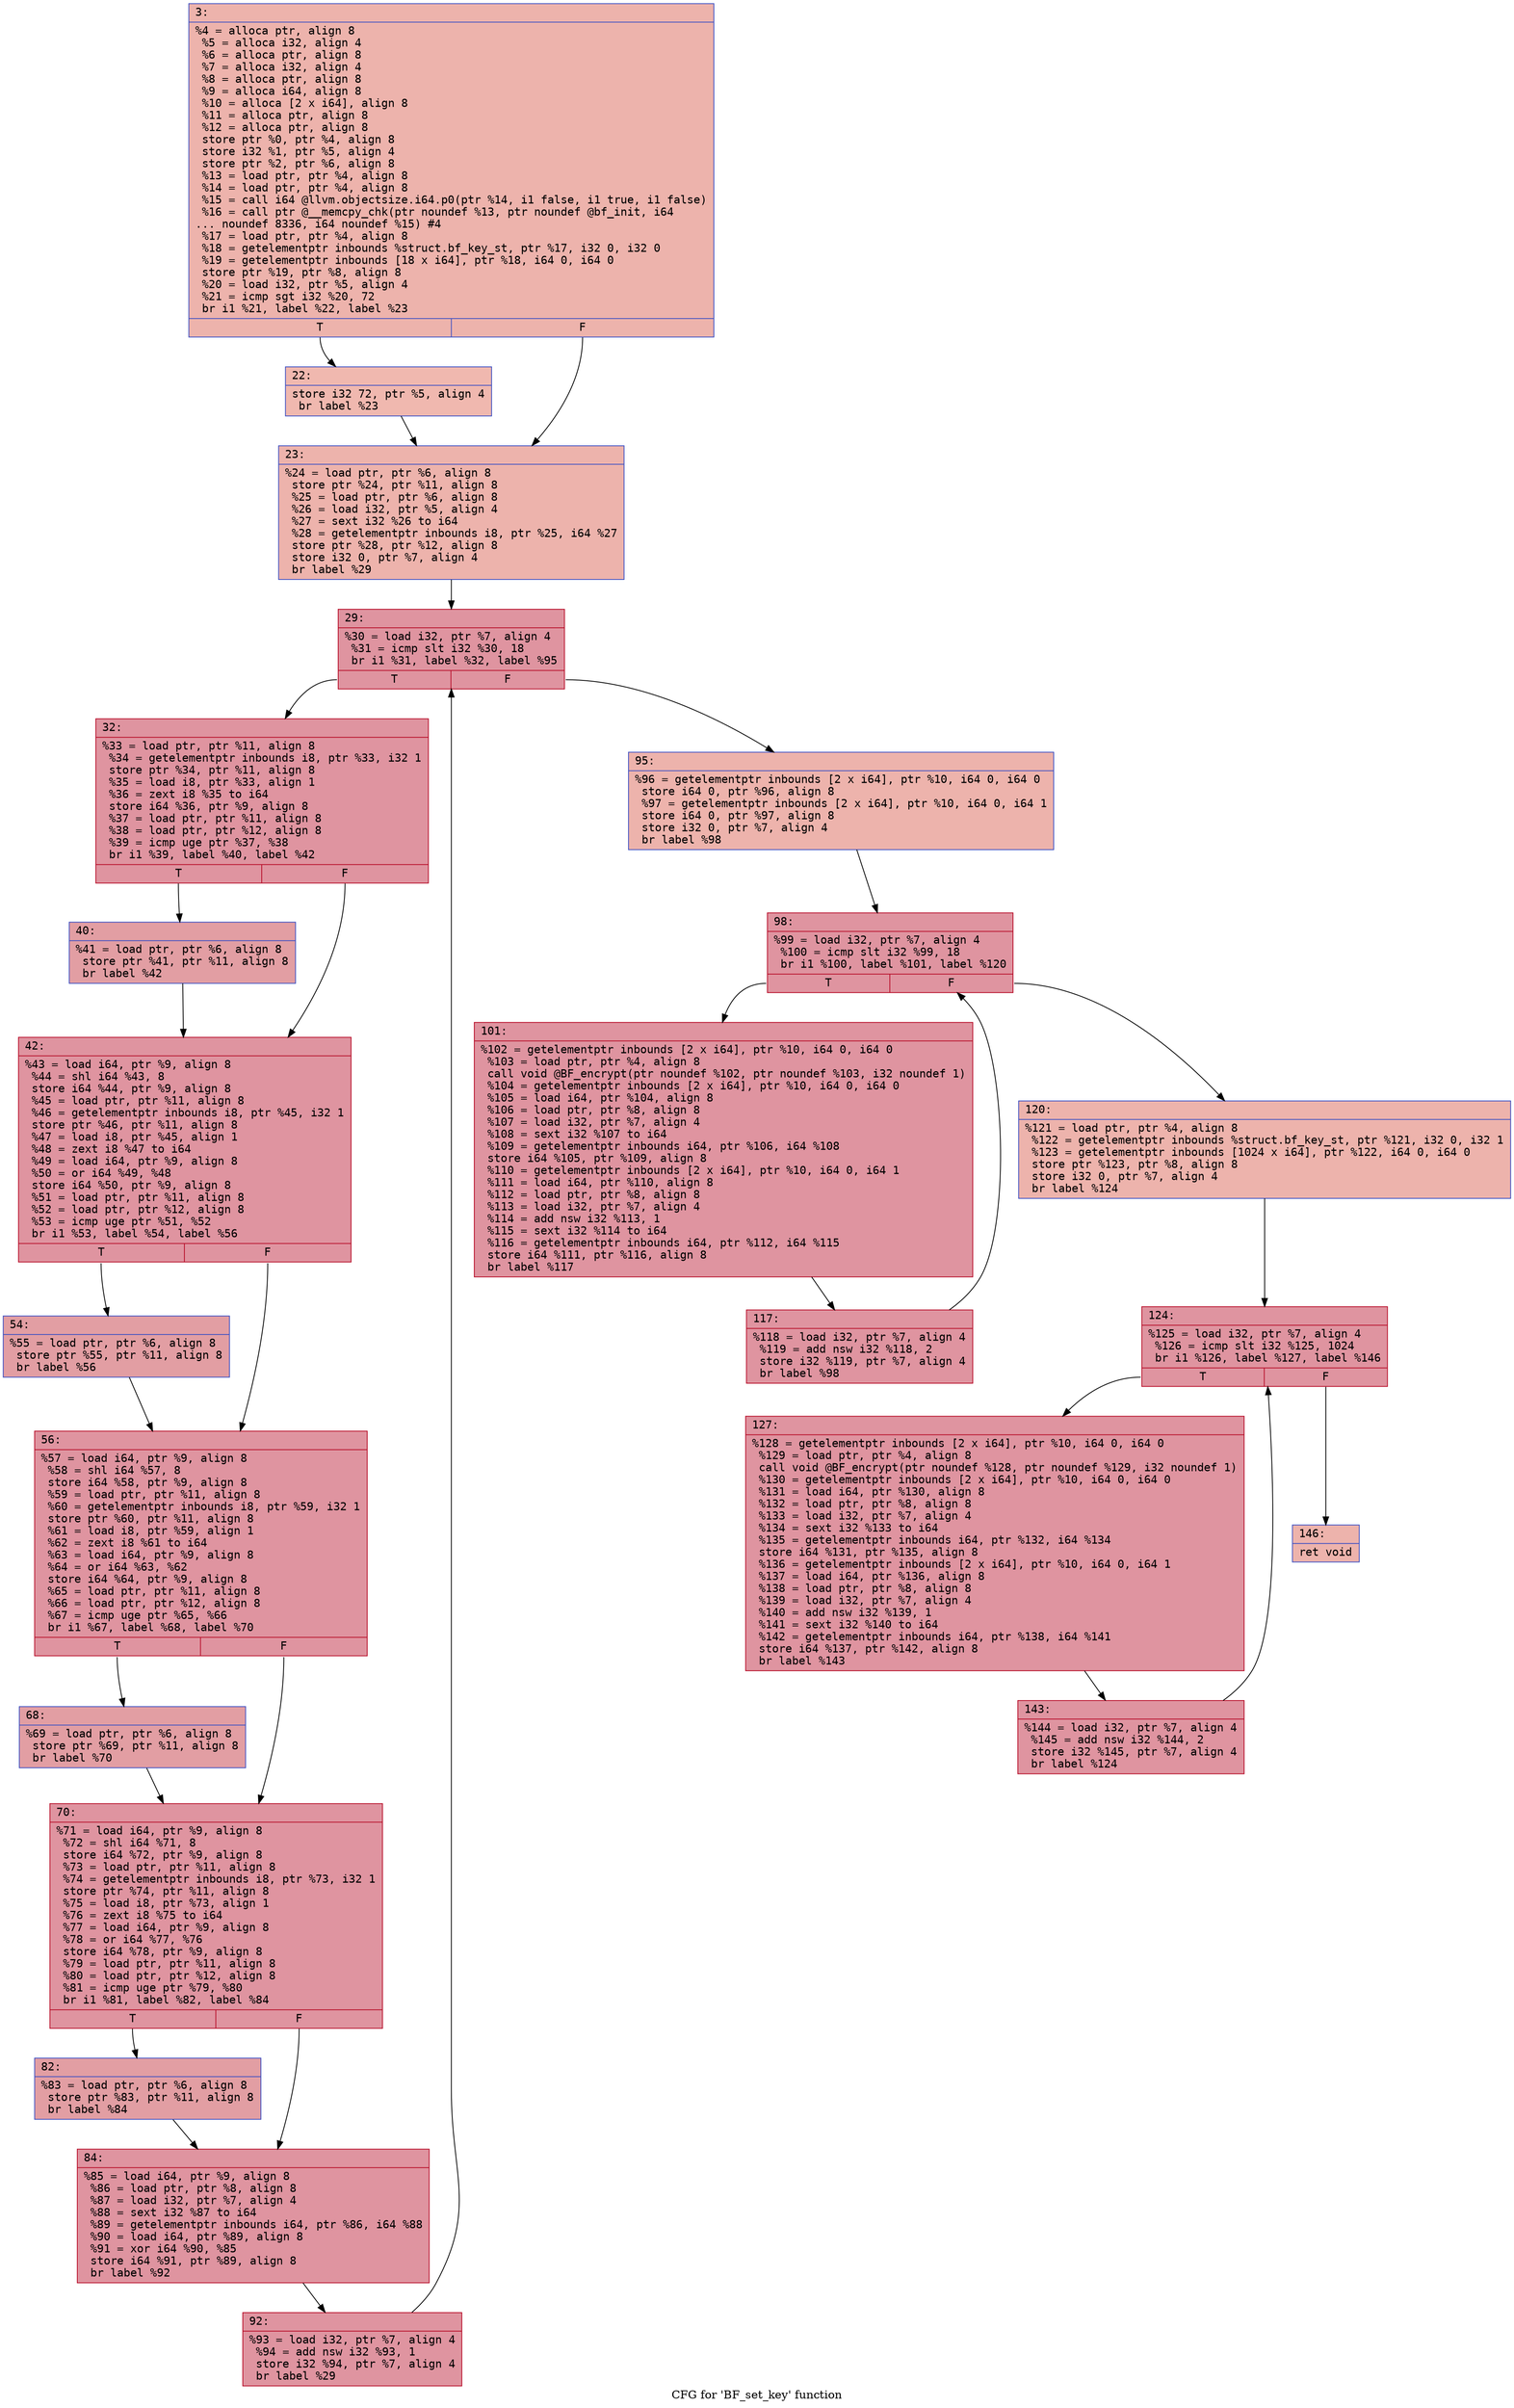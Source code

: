 digraph "CFG for 'BF_set_key' function" {
	label="CFG for 'BF_set_key' function";

	Node0x600003b25270 [shape=record,color="#3d50c3ff", style=filled, fillcolor="#d6524470" fontname="Courier",label="{3:\l|  %4 = alloca ptr, align 8\l  %5 = alloca i32, align 4\l  %6 = alloca ptr, align 8\l  %7 = alloca i32, align 4\l  %8 = alloca ptr, align 8\l  %9 = alloca i64, align 8\l  %10 = alloca [2 x i64], align 8\l  %11 = alloca ptr, align 8\l  %12 = alloca ptr, align 8\l  store ptr %0, ptr %4, align 8\l  store i32 %1, ptr %5, align 4\l  store ptr %2, ptr %6, align 8\l  %13 = load ptr, ptr %4, align 8\l  %14 = load ptr, ptr %4, align 8\l  %15 = call i64 @llvm.objectsize.i64.p0(ptr %14, i1 false, i1 true, i1 false)\l  %16 = call ptr @__memcpy_chk(ptr noundef %13, ptr noundef @bf_init, i64\l... noundef 8336, i64 noundef %15) #4\l  %17 = load ptr, ptr %4, align 8\l  %18 = getelementptr inbounds %struct.bf_key_st, ptr %17, i32 0, i32 0\l  %19 = getelementptr inbounds [18 x i64], ptr %18, i64 0, i64 0\l  store ptr %19, ptr %8, align 8\l  %20 = load i32, ptr %5, align 4\l  %21 = icmp sgt i32 %20, 72\l  br i1 %21, label %22, label %23\l|{<s0>T|<s1>F}}"];
	Node0x600003b25270:s0 -> Node0x600003b25310[tooltip="3 -> 22\nProbability 50.00%" ];
	Node0x600003b25270:s1 -> Node0x600003b25360[tooltip="3 -> 23\nProbability 50.00%" ];
	Node0x600003b25310 [shape=record,color="#3d50c3ff", style=filled, fillcolor="#dc5d4a70" fontname="Courier",label="{22:\l|  store i32 72, ptr %5, align 4\l  br label %23\l}"];
	Node0x600003b25310 -> Node0x600003b25360[tooltip="22 -> 23\nProbability 100.00%" ];
	Node0x600003b25360 [shape=record,color="#3d50c3ff", style=filled, fillcolor="#d6524470" fontname="Courier",label="{23:\l|  %24 = load ptr, ptr %6, align 8\l  store ptr %24, ptr %11, align 8\l  %25 = load ptr, ptr %6, align 8\l  %26 = load i32, ptr %5, align 4\l  %27 = sext i32 %26 to i64\l  %28 = getelementptr inbounds i8, ptr %25, i64 %27\l  store ptr %28, ptr %12, align 8\l  store i32 0, ptr %7, align 4\l  br label %29\l}"];
	Node0x600003b25360 -> Node0x600003b253b0[tooltip="23 -> 29\nProbability 100.00%" ];
	Node0x600003b253b0 [shape=record,color="#b70d28ff", style=filled, fillcolor="#b70d2870" fontname="Courier",label="{29:\l|  %30 = load i32, ptr %7, align 4\l  %31 = icmp slt i32 %30, 18\l  br i1 %31, label %32, label %95\l|{<s0>T|<s1>F}}"];
	Node0x600003b253b0:s0 -> Node0x600003b25400[tooltip="29 -> 32\nProbability 96.88%" ];
	Node0x600003b253b0:s1 -> Node0x600003b25720[tooltip="29 -> 95\nProbability 3.12%" ];
	Node0x600003b25400 [shape=record,color="#b70d28ff", style=filled, fillcolor="#b70d2870" fontname="Courier",label="{32:\l|  %33 = load ptr, ptr %11, align 8\l  %34 = getelementptr inbounds i8, ptr %33, i32 1\l  store ptr %34, ptr %11, align 8\l  %35 = load i8, ptr %33, align 1\l  %36 = zext i8 %35 to i64\l  store i64 %36, ptr %9, align 8\l  %37 = load ptr, ptr %11, align 8\l  %38 = load ptr, ptr %12, align 8\l  %39 = icmp uge ptr %37, %38\l  br i1 %39, label %40, label %42\l|{<s0>T|<s1>F}}"];
	Node0x600003b25400:s0 -> Node0x600003b25450[tooltip="32 -> 40\nProbability 50.00%" ];
	Node0x600003b25400:s1 -> Node0x600003b254a0[tooltip="32 -> 42\nProbability 50.00%" ];
	Node0x600003b25450 [shape=record,color="#3d50c3ff", style=filled, fillcolor="#be242e70" fontname="Courier",label="{40:\l|  %41 = load ptr, ptr %6, align 8\l  store ptr %41, ptr %11, align 8\l  br label %42\l}"];
	Node0x600003b25450 -> Node0x600003b254a0[tooltip="40 -> 42\nProbability 100.00%" ];
	Node0x600003b254a0 [shape=record,color="#b70d28ff", style=filled, fillcolor="#b70d2870" fontname="Courier",label="{42:\l|  %43 = load i64, ptr %9, align 8\l  %44 = shl i64 %43, 8\l  store i64 %44, ptr %9, align 8\l  %45 = load ptr, ptr %11, align 8\l  %46 = getelementptr inbounds i8, ptr %45, i32 1\l  store ptr %46, ptr %11, align 8\l  %47 = load i8, ptr %45, align 1\l  %48 = zext i8 %47 to i64\l  %49 = load i64, ptr %9, align 8\l  %50 = or i64 %49, %48\l  store i64 %50, ptr %9, align 8\l  %51 = load ptr, ptr %11, align 8\l  %52 = load ptr, ptr %12, align 8\l  %53 = icmp uge ptr %51, %52\l  br i1 %53, label %54, label %56\l|{<s0>T|<s1>F}}"];
	Node0x600003b254a0:s0 -> Node0x600003b254f0[tooltip="42 -> 54\nProbability 50.00%" ];
	Node0x600003b254a0:s1 -> Node0x600003b25540[tooltip="42 -> 56\nProbability 50.00%" ];
	Node0x600003b254f0 [shape=record,color="#3d50c3ff", style=filled, fillcolor="#be242e70" fontname="Courier",label="{54:\l|  %55 = load ptr, ptr %6, align 8\l  store ptr %55, ptr %11, align 8\l  br label %56\l}"];
	Node0x600003b254f0 -> Node0x600003b25540[tooltip="54 -> 56\nProbability 100.00%" ];
	Node0x600003b25540 [shape=record,color="#b70d28ff", style=filled, fillcolor="#b70d2870" fontname="Courier",label="{56:\l|  %57 = load i64, ptr %9, align 8\l  %58 = shl i64 %57, 8\l  store i64 %58, ptr %9, align 8\l  %59 = load ptr, ptr %11, align 8\l  %60 = getelementptr inbounds i8, ptr %59, i32 1\l  store ptr %60, ptr %11, align 8\l  %61 = load i8, ptr %59, align 1\l  %62 = zext i8 %61 to i64\l  %63 = load i64, ptr %9, align 8\l  %64 = or i64 %63, %62\l  store i64 %64, ptr %9, align 8\l  %65 = load ptr, ptr %11, align 8\l  %66 = load ptr, ptr %12, align 8\l  %67 = icmp uge ptr %65, %66\l  br i1 %67, label %68, label %70\l|{<s0>T|<s1>F}}"];
	Node0x600003b25540:s0 -> Node0x600003b25590[tooltip="56 -> 68\nProbability 50.00%" ];
	Node0x600003b25540:s1 -> Node0x600003b255e0[tooltip="56 -> 70\nProbability 50.00%" ];
	Node0x600003b25590 [shape=record,color="#3d50c3ff", style=filled, fillcolor="#be242e70" fontname="Courier",label="{68:\l|  %69 = load ptr, ptr %6, align 8\l  store ptr %69, ptr %11, align 8\l  br label %70\l}"];
	Node0x600003b25590 -> Node0x600003b255e0[tooltip="68 -> 70\nProbability 100.00%" ];
	Node0x600003b255e0 [shape=record,color="#b70d28ff", style=filled, fillcolor="#b70d2870" fontname="Courier",label="{70:\l|  %71 = load i64, ptr %9, align 8\l  %72 = shl i64 %71, 8\l  store i64 %72, ptr %9, align 8\l  %73 = load ptr, ptr %11, align 8\l  %74 = getelementptr inbounds i8, ptr %73, i32 1\l  store ptr %74, ptr %11, align 8\l  %75 = load i8, ptr %73, align 1\l  %76 = zext i8 %75 to i64\l  %77 = load i64, ptr %9, align 8\l  %78 = or i64 %77, %76\l  store i64 %78, ptr %9, align 8\l  %79 = load ptr, ptr %11, align 8\l  %80 = load ptr, ptr %12, align 8\l  %81 = icmp uge ptr %79, %80\l  br i1 %81, label %82, label %84\l|{<s0>T|<s1>F}}"];
	Node0x600003b255e0:s0 -> Node0x600003b25630[tooltip="70 -> 82\nProbability 50.00%" ];
	Node0x600003b255e0:s1 -> Node0x600003b25680[tooltip="70 -> 84\nProbability 50.00%" ];
	Node0x600003b25630 [shape=record,color="#3d50c3ff", style=filled, fillcolor="#be242e70" fontname="Courier",label="{82:\l|  %83 = load ptr, ptr %6, align 8\l  store ptr %83, ptr %11, align 8\l  br label %84\l}"];
	Node0x600003b25630 -> Node0x600003b25680[tooltip="82 -> 84\nProbability 100.00%" ];
	Node0x600003b25680 [shape=record,color="#b70d28ff", style=filled, fillcolor="#b70d2870" fontname="Courier",label="{84:\l|  %85 = load i64, ptr %9, align 8\l  %86 = load ptr, ptr %8, align 8\l  %87 = load i32, ptr %7, align 4\l  %88 = sext i32 %87 to i64\l  %89 = getelementptr inbounds i64, ptr %86, i64 %88\l  %90 = load i64, ptr %89, align 8\l  %91 = xor i64 %90, %85\l  store i64 %91, ptr %89, align 8\l  br label %92\l}"];
	Node0x600003b25680 -> Node0x600003b256d0[tooltip="84 -> 92\nProbability 100.00%" ];
	Node0x600003b256d0 [shape=record,color="#b70d28ff", style=filled, fillcolor="#b70d2870" fontname="Courier",label="{92:\l|  %93 = load i32, ptr %7, align 4\l  %94 = add nsw i32 %93, 1\l  store i32 %94, ptr %7, align 4\l  br label %29\l}"];
	Node0x600003b256d0 -> Node0x600003b253b0[tooltip="92 -> 29\nProbability 100.00%" ];
	Node0x600003b25720 [shape=record,color="#3d50c3ff", style=filled, fillcolor="#d6524470" fontname="Courier",label="{95:\l|  %96 = getelementptr inbounds [2 x i64], ptr %10, i64 0, i64 0\l  store i64 0, ptr %96, align 8\l  %97 = getelementptr inbounds [2 x i64], ptr %10, i64 0, i64 1\l  store i64 0, ptr %97, align 8\l  store i32 0, ptr %7, align 4\l  br label %98\l}"];
	Node0x600003b25720 -> Node0x600003b25770[tooltip="95 -> 98\nProbability 100.00%" ];
	Node0x600003b25770 [shape=record,color="#b70d28ff", style=filled, fillcolor="#b70d2870" fontname="Courier",label="{98:\l|  %99 = load i32, ptr %7, align 4\l  %100 = icmp slt i32 %99, 18\l  br i1 %100, label %101, label %120\l|{<s0>T|<s1>F}}"];
	Node0x600003b25770:s0 -> Node0x600003b257c0[tooltip="98 -> 101\nProbability 96.88%" ];
	Node0x600003b25770:s1 -> Node0x600003b25860[tooltip="98 -> 120\nProbability 3.12%" ];
	Node0x600003b257c0 [shape=record,color="#b70d28ff", style=filled, fillcolor="#b70d2870" fontname="Courier",label="{101:\l|  %102 = getelementptr inbounds [2 x i64], ptr %10, i64 0, i64 0\l  %103 = load ptr, ptr %4, align 8\l  call void @BF_encrypt(ptr noundef %102, ptr noundef %103, i32 noundef 1)\l  %104 = getelementptr inbounds [2 x i64], ptr %10, i64 0, i64 0\l  %105 = load i64, ptr %104, align 8\l  %106 = load ptr, ptr %8, align 8\l  %107 = load i32, ptr %7, align 4\l  %108 = sext i32 %107 to i64\l  %109 = getelementptr inbounds i64, ptr %106, i64 %108\l  store i64 %105, ptr %109, align 8\l  %110 = getelementptr inbounds [2 x i64], ptr %10, i64 0, i64 1\l  %111 = load i64, ptr %110, align 8\l  %112 = load ptr, ptr %8, align 8\l  %113 = load i32, ptr %7, align 4\l  %114 = add nsw i32 %113, 1\l  %115 = sext i32 %114 to i64\l  %116 = getelementptr inbounds i64, ptr %112, i64 %115\l  store i64 %111, ptr %116, align 8\l  br label %117\l}"];
	Node0x600003b257c0 -> Node0x600003b25810[tooltip="101 -> 117\nProbability 100.00%" ];
	Node0x600003b25810 [shape=record,color="#b70d28ff", style=filled, fillcolor="#b70d2870" fontname="Courier",label="{117:\l|  %118 = load i32, ptr %7, align 4\l  %119 = add nsw i32 %118, 2\l  store i32 %119, ptr %7, align 4\l  br label %98\l}"];
	Node0x600003b25810 -> Node0x600003b25770[tooltip="117 -> 98\nProbability 100.00%" ];
	Node0x600003b25860 [shape=record,color="#3d50c3ff", style=filled, fillcolor="#d6524470" fontname="Courier",label="{120:\l|  %121 = load ptr, ptr %4, align 8\l  %122 = getelementptr inbounds %struct.bf_key_st, ptr %121, i32 0, i32 1\l  %123 = getelementptr inbounds [1024 x i64], ptr %122, i64 0, i64 0\l  store ptr %123, ptr %8, align 8\l  store i32 0, ptr %7, align 4\l  br label %124\l}"];
	Node0x600003b25860 -> Node0x600003b258b0[tooltip="120 -> 124\nProbability 100.00%" ];
	Node0x600003b258b0 [shape=record,color="#b70d28ff", style=filled, fillcolor="#b70d2870" fontname="Courier",label="{124:\l|  %125 = load i32, ptr %7, align 4\l  %126 = icmp slt i32 %125, 1024\l  br i1 %126, label %127, label %146\l|{<s0>T|<s1>F}}"];
	Node0x600003b258b0:s0 -> Node0x600003b25900[tooltip="124 -> 127\nProbability 96.88%" ];
	Node0x600003b258b0:s1 -> Node0x600003b259a0[tooltip="124 -> 146\nProbability 3.12%" ];
	Node0x600003b25900 [shape=record,color="#b70d28ff", style=filled, fillcolor="#b70d2870" fontname="Courier",label="{127:\l|  %128 = getelementptr inbounds [2 x i64], ptr %10, i64 0, i64 0\l  %129 = load ptr, ptr %4, align 8\l  call void @BF_encrypt(ptr noundef %128, ptr noundef %129, i32 noundef 1)\l  %130 = getelementptr inbounds [2 x i64], ptr %10, i64 0, i64 0\l  %131 = load i64, ptr %130, align 8\l  %132 = load ptr, ptr %8, align 8\l  %133 = load i32, ptr %7, align 4\l  %134 = sext i32 %133 to i64\l  %135 = getelementptr inbounds i64, ptr %132, i64 %134\l  store i64 %131, ptr %135, align 8\l  %136 = getelementptr inbounds [2 x i64], ptr %10, i64 0, i64 1\l  %137 = load i64, ptr %136, align 8\l  %138 = load ptr, ptr %8, align 8\l  %139 = load i32, ptr %7, align 4\l  %140 = add nsw i32 %139, 1\l  %141 = sext i32 %140 to i64\l  %142 = getelementptr inbounds i64, ptr %138, i64 %141\l  store i64 %137, ptr %142, align 8\l  br label %143\l}"];
	Node0x600003b25900 -> Node0x600003b25950[tooltip="127 -> 143\nProbability 100.00%" ];
	Node0x600003b25950 [shape=record,color="#b70d28ff", style=filled, fillcolor="#b70d2870" fontname="Courier",label="{143:\l|  %144 = load i32, ptr %7, align 4\l  %145 = add nsw i32 %144, 2\l  store i32 %145, ptr %7, align 4\l  br label %124\l}"];
	Node0x600003b25950 -> Node0x600003b258b0[tooltip="143 -> 124\nProbability 100.00%" ];
	Node0x600003b259a0 [shape=record,color="#3d50c3ff", style=filled, fillcolor="#d6524470" fontname="Courier",label="{146:\l|  ret void\l}"];
}
